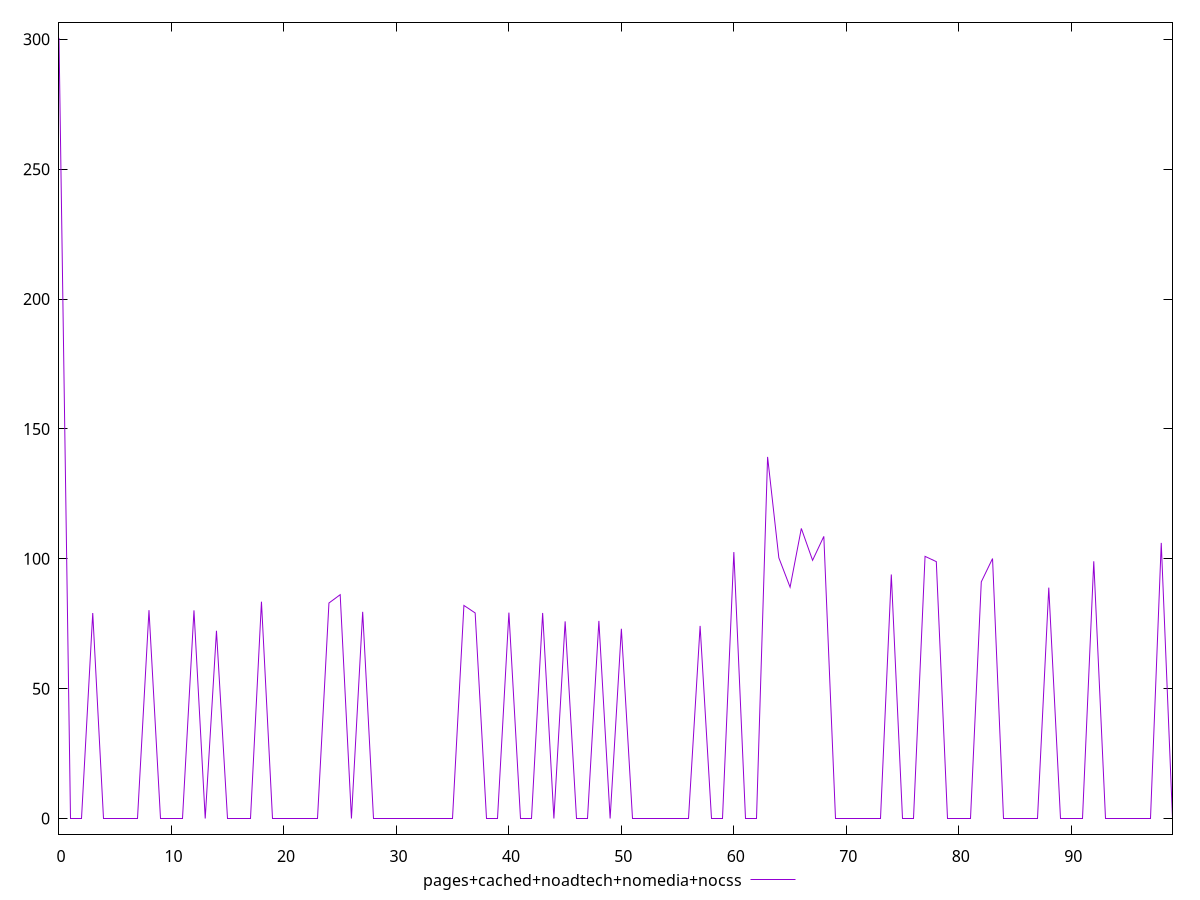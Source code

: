 reset

$pagesCachedNoadtechNomediaNocss <<EOF
0 300.548
1 0
2 0
3 79.12099981307983
4 0
5 0
6 0
7 0
8 80.23299980163574
9 0
10 0
11 0
12 80.15199995040894
13 0
14 72.2829999923706
15 0
16 0
17 0
18 83.47499990463257
19 0
20 0
21 0
22 0
23 0
24 82.97199964523315
25 86.18400049209595
26 0
27 79.57200050354004
28 0
29 0
30 0
31 0
32 0
33 0
34 0
35 0
36 82.03599977493286
37 79.15099954605103
38 0
39 0
40 79.2810001373291
41 0
42 0
43 79.14299964904785
44 0
45 75.91799974441528
46 0
47 0
48 76.08799982070923
49 0
50 73.04900026321411
51 0
52 0
53 0
54 0
55 0
56 0
57 74.15000009536743
58 0
59 0
60 102.58699989318848
61 0
62 0
63 139.22899961471558
64 100.39300060272217
65 89.07100009918213
66 111.68499994277954
67 99.41599988937378
68 108.62899971008301
69 0
70 0
71 0
72 0
73 0
74 93.96400022506714
75 0
76 0
77 100.93600034713745
78 98.90700006484985
79 0
80 0
81 0
82 91.11700010299683
83 100.09400033950806
84 0
85 0
86 0
87 0
88 88.9069995880127
89 0
90 0
91 0
92 99.04699993133545
93 0
94 0
95 0
96 0
97 0
98 106.13399982452393
99 0
EOF

set key outside below
set xrange [0:99]
set yrange [-6.01096:306.55896]
set trange [-6.01096:306.55896]
set terminal svg size 640, 500 enhanced background rgb 'white'
set output "report_00018_2021-02-10T15-25-16.877Z/uses-rel-preconnect/comparison/line/4_vs_5.svg"

plot $pagesCachedNoadtechNomediaNocss title "pages+cached+noadtech+nomedia+nocss" with line

reset
